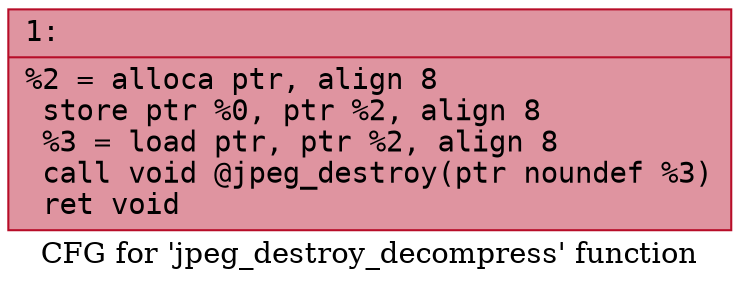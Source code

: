 digraph "CFG for 'jpeg_destroy_decompress' function" {
	label="CFG for 'jpeg_destroy_decompress' function";

	Node0x600003f72350 [shape=record,color="#b70d28ff", style=filled, fillcolor="#b70d2870" fontname="Courier",label="{1:\l|  %2 = alloca ptr, align 8\l  store ptr %0, ptr %2, align 8\l  %3 = load ptr, ptr %2, align 8\l  call void @jpeg_destroy(ptr noundef %3)\l  ret void\l}"];
}
